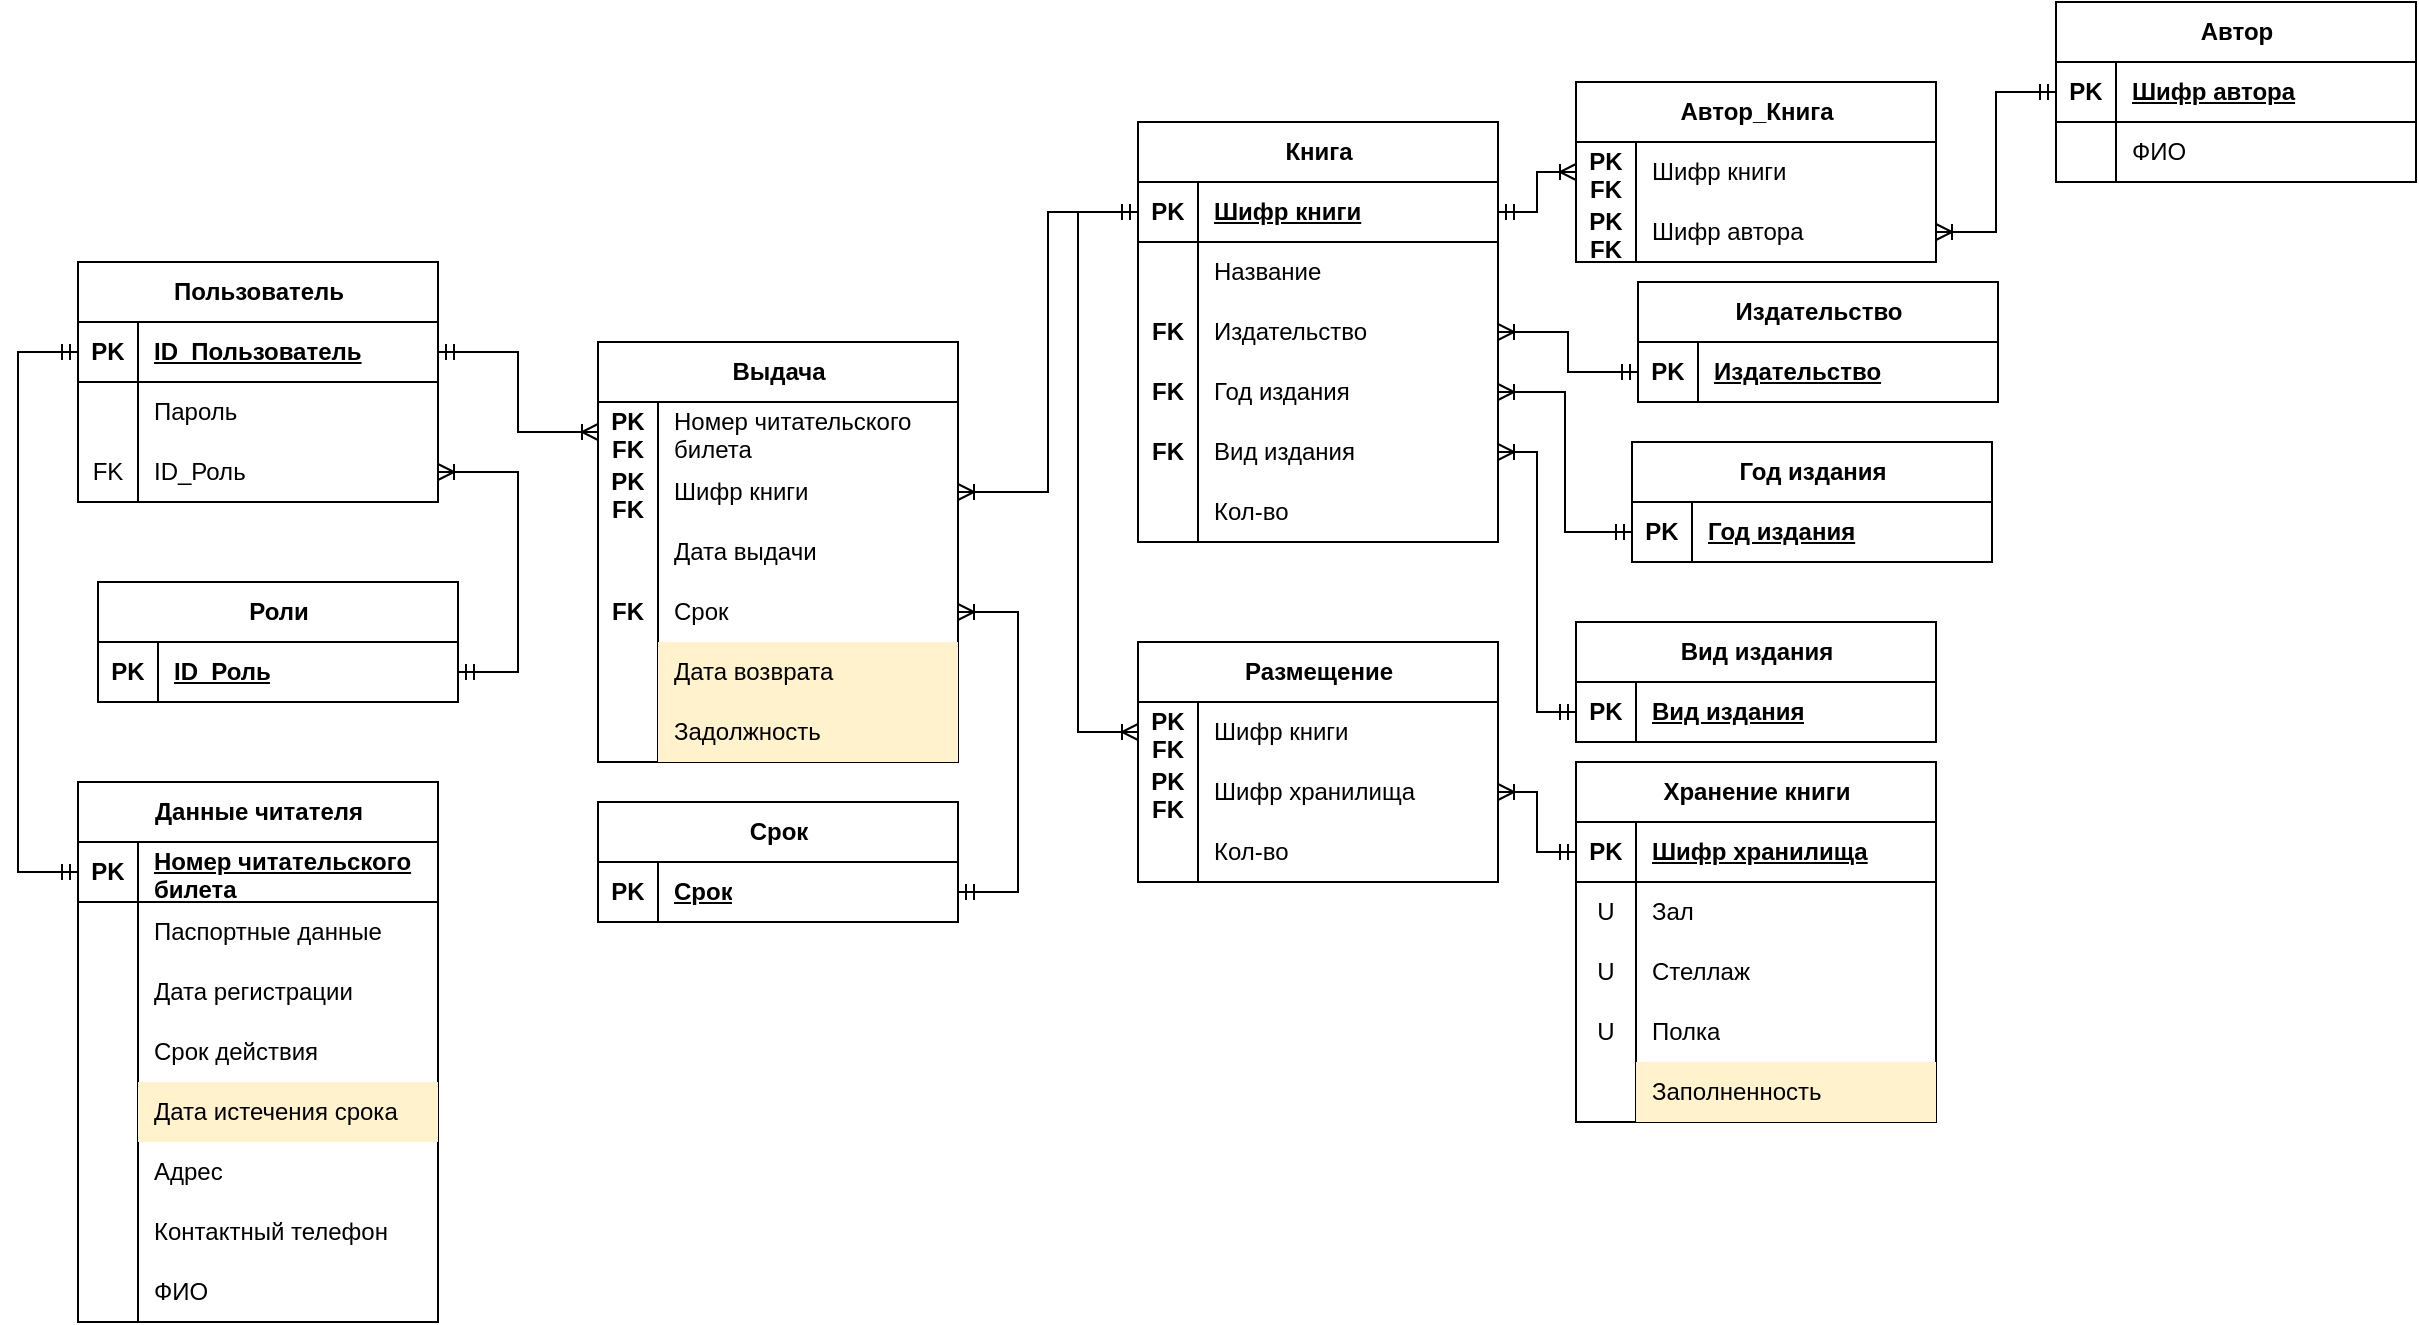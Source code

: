 <mxfile version="24.7.17">
  <diagram name="Страница — 1" id="LzeBoXB8WUXF_K56pBC5">
    <mxGraphModel dx="1292" dy="786" grid="1" gridSize="10" guides="1" tooltips="1" connect="1" arrows="1" fold="1" page="1" pageScale="1" pageWidth="827" pageHeight="1169" math="0" shadow="0">
      <root>
        <mxCell id="0" />
        <mxCell id="1" parent="0" />
        <mxCell id="ftoQZZpWw4mEpKQm2R86-1" value="Книга" style="shape=table;startSize=30;container=1;collapsible=1;childLayout=tableLayout;fixedRows=1;rowLines=0;fontStyle=1;align=center;resizeLast=1;html=1;" parent="1" vertex="1">
          <mxGeometry x="580" y="80" width="180" height="210" as="geometry" />
        </mxCell>
        <mxCell id="ftoQZZpWw4mEpKQm2R86-2" value="" style="shape=tableRow;horizontal=0;startSize=0;swimlaneHead=0;swimlaneBody=0;fillColor=none;collapsible=0;dropTarget=0;points=[[0,0.5],[1,0.5]];portConstraint=eastwest;top=0;left=0;right=0;bottom=1;" parent="ftoQZZpWw4mEpKQm2R86-1" vertex="1">
          <mxGeometry y="30" width="180" height="30" as="geometry" />
        </mxCell>
        <mxCell id="ftoQZZpWw4mEpKQm2R86-3" value="PK" style="shape=partialRectangle;connectable=0;fillColor=none;top=0;left=0;bottom=0;right=0;fontStyle=1;overflow=hidden;whiteSpace=wrap;html=1;" parent="ftoQZZpWw4mEpKQm2R86-2" vertex="1">
          <mxGeometry width="30" height="30" as="geometry">
            <mxRectangle width="30" height="30" as="alternateBounds" />
          </mxGeometry>
        </mxCell>
        <mxCell id="ftoQZZpWw4mEpKQm2R86-4" value="Шифр книги" style="shape=partialRectangle;connectable=0;fillColor=none;top=0;left=0;bottom=0;right=0;align=left;spacingLeft=6;fontStyle=5;overflow=hidden;whiteSpace=wrap;html=1;" parent="ftoQZZpWw4mEpKQm2R86-2" vertex="1">
          <mxGeometry x="30" width="150" height="30" as="geometry">
            <mxRectangle width="150" height="30" as="alternateBounds" />
          </mxGeometry>
        </mxCell>
        <mxCell id="ftoQZZpWw4mEpKQm2R86-5" value="" style="shape=tableRow;horizontal=0;startSize=0;swimlaneHead=0;swimlaneBody=0;fillColor=none;collapsible=0;dropTarget=0;points=[[0,0.5],[1,0.5]];portConstraint=eastwest;top=0;left=0;right=0;bottom=0;" parent="ftoQZZpWw4mEpKQm2R86-1" vertex="1">
          <mxGeometry y="60" width="180" height="30" as="geometry" />
        </mxCell>
        <mxCell id="ftoQZZpWw4mEpKQm2R86-6" value="" style="shape=partialRectangle;connectable=0;fillColor=none;top=0;left=0;bottom=0;right=0;editable=1;overflow=hidden;whiteSpace=wrap;html=1;" parent="ftoQZZpWw4mEpKQm2R86-5" vertex="1">
          <mxGeometry width="30" height="30" as="geometry">
            <mxRectangle width="30" height="30" as="alternateBounds" />
          </mxGeometry>
        </mxCell>
        <mxCell id="ftoQZZpWw4mEpKQm2R86-7" value="Название" style="shape=partialRectangle;connectable=0;fillColor=none;top=0;left=0;bottom=0;right=0;align=left;spacingLeft=6;overflow=hidden;whiteSpace=wrap;html=1;" parent="ftoQZZpWw4mEpKQm2R86-5" vertex="1">
          <mxGeometry x="30" width="150" height="30" as="geometry">
            <mxRectangle width="150" height="30" as="alternateBounds" />
          </mxGeometry>
        </mxCell>
        <mxCell id="ftoQZZpWw4mEpKQm2R86-11" value="" style="shape=tableRow;horizontal=0;startSize=0;swimlaneHead=0;swimlaneBody=0;fillColor=none;collapsible=0;dropTarget=0;points=[[0,0.5],[1,0.5]];portConstraint=eastwest;top=0;left=0;right=0;bottom=0;" parent="ftoQZZpWw4mEpKQm2R86-1" vertex="1">
          <mxGeometry y="90" width="180" height="30" as="geometry" />
        </mxCell>
        <mxCell id="ftoQZZpWw4mEpKQm2R86-12" value="&lt;b&gt;FK&lt;/b&gt;" style="shape=partialRectangle;connectable=0;fillColor=none;top=0;left=0;bottom=0;right=0;editable=1;overflow=hidden;whiteSpace=wrap;html=1;strokeWidth=1;perimeterSpacing=1;" parent="ftoQZZpWw4mEpKQm2R86-11" vertex="1">
          <mxGeometry width="30" height="30" as="geometry">
            <mxRectangle width="30" height="30" as="alternateBounds" />
          </mxGeometry>
        </mxCell>
        <mxCell id="ftoQZZpWw4mEpKQm2R86-13" value="Издательство" style="shape=partialRectangle;connectable=0;fillColor=none;top=0;left=0;bottom=0;right=0;align=left;spacingLeft=6;overflow=hidden;whiteSpace=wrap;html=1;" parent="ftoQZZpWw4mEpKQm2R86-11" vertex="1">
          <mxGeometry x="30" width="150" height="30" as="geometry">
            <mxRectangle width="150" height="30" as="alternateBounds" />
          </mxGeometry>
        </mxCell>
        <mxCell id="ftoQZZpWw4mEpKQm2R86-93" style="shape=tableRow;horizontal=0;startSize=0;swimlaneHead=0;swimlaneBody=0;fillColor=none;collapsible=0;dropTarget=0;points=[[0,0.5],[1,0.5]];portConstraint=eastwest;top=0;left=0;right=0;bottom=0;" parent="ftoQZZpWw4mEpKQm2R86-1" vertex="1">
          <mxGeometry y="120" width="180" height="30" as="geometry" />
        </mxCell>
        <mxCell id="ftoQZZpWw4mEpKQm2R86-94" value="&lt;b&gt;FK&lt;/b&gt;" style="shape=partialRectangle;connectable=0;fillColor=none;top=0;left=0;bottom=0;right=0;editable=1;overflow=hidden;whiteSpace=wrap;html=1;" parent="ftoQZZpWw4mEpKQm2R86-93" vertex="1">
          <mxGeometry width="30" height="30" as="geometry">
            <mxRectangle width="30" height="30" as="alternateBounds" />
          </mxGeometry>
        </mxCell>
        <mxCell id="ftoQZZpWw4mEpKQm2R86-95" value="Год издания" style="shape=partialRectangle;connectable=0;fillColor=none;top=0;left=0;bottom=0;right=0;align=left;spacingLeft=6;overflow=hidden;whiteSpace=wrap;html=1;" parent="ftoQZZpWw4mEpKQm2R86-93" vertex="1">
          <mxGeometry x="30" width="150" height="30" as="geometry">
            <mxRectangle width="150" height="30" as="alternateBounds" />
          </mxGeometry>
        </mxCell>
        <mxCell id="ftoQZZpWw4mEpKQm2R86-90" style="shape=tableRow;horizontal=0;startSize=0;swimlaneHead=0;swimlaneBody=0;fillColor=none;collapsible=0;dropTarget=0;points=[[0,0.5],[1,0.5]];portConstraint=eastwest;top=0;left=0;right=0;bottom=0;" parent="ftoQZZpWw4mEpKQm2R86-1" vertex="1">
          <mxGeometry y="150" width="180" height="30" as="geometry" />
        </mxCell>
        <mxCell id="ftoQZZpWw4mEpKQm2R86-91" value="FK" style="shape=partialRectangle;connectable=0;fillColor=none;top=0;left=0;bottom=0;right=0;editable=1;overflow=hidden;whiteSpace=wrap;html=1;fontStyle=1" parent="ftoQZZpWw4mEpKQm2R86-90" vertex="1">
          <mxGeometry width="30" height="30" as="geometry">
            <mxRectangle width="30" height="30" as="alternateBounds" />
          </mxGeometry>
        </mxCell>
        <mxCell id="ftoQZZpWw4mEpKQm2R86-92" value="Вид издания" style="shape=partialRectangle;connectable=0;fillColor=none;top=0;left=0;bottom=0;right=0;align=left;spacingLeft=6;overflow=hidden;whiteSpace=wrap;html=1;" parent="ftoQZZpWw4mEpKQm2R86-90" vertex="1">
          <mxGeometry x="30" width="150" height="30" as="geometry">
            <mxRectangle width="150" height="30" as="alternateBounds" />
          </mxGeometry>
        </mxCell>
        <mxCell id="ftoQZZpWw4mEpKQm2R86-156" style="shape=tableRow;horizontal=0;startSize=0;swimlaneHead=0;swimlaneBody=0;fillColor=none;collapsible=0;dropTarget=0;points=[[0,0.5],[1,0.5]];portConstraint=eastwest;top=0;left=0;right=0;bottom=0;" parent="ftoQZZpWw4mEpKQm2R86-1" vertex="1">
          <mxGeometry y="180" width="180" height="30" as="geometry" />
        </mxCell>
        <mxCell id="ftoQZZpWw4mEpKQm2R86-157" style="shape=partialRectangle;connectable=0;fillColor=none;top=0;left=0;bottom=0;right=0;editable=1;overflow=hidden;whiteSpace=wrap;html=1;" parent="ftoQZZpWw4mEpKQm2R86-156" vertex="1">
          <mxGeometry width="30" height="30" as="geometry">
            <mxRectangle width="30" height="30" as="alternateBounds" />
          </mxGeometry>
        </mxCell>
        <mxCell id="ftoQZZpWw4mEpKQm2R86-158" value="Кол-во" style="shape=partialRectangle;connectable=0;fillColor=none;top=0;left=0;bottom=0;right=0;align=left;spacingLeft=6;overflow=hidden;whiteSpace=wrap;html=1;" parent="ftoQZZpWw4mEpKQm2R86-156" vertex="1">
          <mxGeometry x="30" width="150" height="30" as="geometry">
            <mxRectangle width="150" height="30" as="alternateBounds" />
          </mxGeometry>
        </mxCell>
        <mxCell id="ftoQZZpWw4mEpKQm2R86-20" value="Автор" style="shape=table;startSize=30;container=1;collapsible=1;childLayout=tableLayout;fixedRows=1;rowLines=0;fontStyle=1;align=center;resizeLast=1;html=1;" parent="1" vertex="1">
          <mxGeometry x="1039" y="20" width="180" height="90" as="geometry" />
        </mxCell>
        <mxCell id="ftoQZZpWw4mEpKQm2R86-21" value="" style="shape=tableRow;horizontal=0;startSize=0;swimlaneHead=0;swimlaneBody=0;fillColor=none;collapsible=0;dropTarget=0;points=[[0,0.5],[1,0.5]];portConstraint=eastwest;top=0;left=0;right=0;bottom=1;" parent="ftoQZZpWw4mEpKQm2R86-20" vertex="1">
          <mxGeometry y="30" width="180" height="30" as="geometry" />
        </mxCell>
        <mxCell id="ftoQZZpWw4mEpKQm2R86-22" value="PK" style="shape=partialRectangle;connectable=0;fillColor=none;top=0;left=0;bottom=0;right=0;fontStyle=1;overflow=hidden;whiteSpace=wrap;html=1;" parent="ftoQZZpWw4mEpKQm2R86-21" vertex="1">
          <mxGeometry width="30" height="30" as="geometry">
            <mxRectangle width="30" height="30" as="alternateBounds" />
          </mxGeometry>
        </mxCell>
        <mxCell id="ftoQZZpWw4mEpKQm2R86-23" value="Шифр автора" style="shape=partialRectangle;connectable=0;fillColor=none;top=0;left=0;bottom=0;right=0;align=left;spacingLeft=6;fontStyle=5;overflow=hidden;whiteSpace=wrap;html=1;" parent="ftoQZZpWw4mEpKQm2R86-21" vertex="1">
          <mxGeometry x="30" width="150" height="30" as="geometry">
            <mxRectangle width="150" height="30" as="alternateBounds" />
          </mxGeometry>
        </mxCell>
        <mxCell id="ftoQZZpWw4mEpKQm2R86-24" value="" style="shape=tableRow;horizontal=0;startSize=0;swimlaneHead=0;swimlaneBody=0;fillColor=none;collapsible=0;dropTarget=0;points=[[0,0.5],[1,0.5]];portConstraint=eastwest;top=0;left=0;right=0;bottom=0;" parent="ftoQZZpWw4mEpKQm2R86-20" vertex="1">
          <mxGeometry y="60" width="180" height="30" as="geometry" />
        </mxCell>
        <mxCell id="ftoQZZpWw4mEpKQm2R86-25" value="" style="shape=partialRectangle;connectable=0;fillColor=none;top=0;left=0;bottom=0;right=0;editable=1;overflow=hidden;whiteSpace=wrap;html=1;" parent="ftoQZZpWw4mEpKQm2R86-24" vertex="1">
          <mxGeometry width="30" height="30" as="geometry">
            <mxRectangle width="30" height="30" as="alternateBounds" />
          </mxGeometry>
        </mxCell>
        <mxCell id="ftoQZZpWw4mEpKQm2R86-26" value="ФИО" style="shape=partialRectangle;connectable=0;fillColor=none;top=0;left=0;bottom=0;right=0;align=left;spacingLeft=6;overflow=hidden;whiteSpace=wrap;html=1;" parent="ftoQZZpWw4mEpKQm2R86-24" vertex="1">
          <mxGeometry x="30" width="150" height="30" as="geometry">
            <mxRectangle width="150" height="30" as="alternateBounds" />
          </mxGeometry>
        </mxCell>
        <mxCell id="ftoQZZpWw4mEpKQm2R86-34" value="Издательство" style="shape=table;startSize=30;container=1;collapsible=1;childLayout=tableLayout;fixedRows=1;rowLines=0;fontStyle=1;align=center;resizeLast=1;html=1;" parent="1" vertex="1">
          <mxGeometry x="830" y="160" width="180" height="60" as="geometry" />
        </mxCell>
        <mxCell id="ftoQZZpWw4mEpKQm2R86-35" value="" style="shape=tableRow;horizontal=0;startSize=0;swimlaneHead=0;swimlaneBody=0;fillColor=none;collapsible=0;dropTarget=0;points=[[0,0.5],[1,0.5]];portConstraint=eastwest;top=0;left=0;right=0;bottom=1;" parent="ftoQZZpWw4mEpKQm2R86-34" vertex="1">
          <mxGeometry y="30" width="180" height="30" as="geometry" />
        </mxCell>
        <mxCell id="ftoQZZpWw4mEpKQm2R86-36" value="PK" style="shape=partialRectangle;connectable=0;fillColor=none;top=0;left=0;bottom=0;right=0;fontStyle=1;overflow=hidden;whiteSpace=wrap;html=1;" parent="ftoQZZpWw4mEpKQm2R86-35" vertex="1">
          <mxGeometry width="30" height="30" as="geometry">
            <mxRectangle width="30" height="30" as="alternateBounds" />
          </mxGeometry>
        </mxCell>
        <mxCell id="ftoQZZpWw4mEpKQm2R86-37" value="Издательство" style="shape=partialRectangle;connectable=0;fillColor=none;top=0;left=0;bottom=0;right=0;align=left;spacingLeft=6;fontStyle=5;overflow=hidden;whiteSpace=wrap;html=1;" parent="ftoQZZpWw4mEpKQm2R86-35" vertex="1">
          <mxGeometry x="30" width="150" height="30" as="geometry">
            <mxRectangle width="150" height="30" as="alternateBounds" />
          </mxGeometry>
        </mxCell>
        <mxCell id="ftoQZZpWw4mEpKQm2R86-47" value="" style="edgeStyle=orthogonalEdgeStyle;fontSize=12;html=1;endArrow=ERoneToMany;startArrow=ERmandOne;rounded=0;entryX=1;entryY=0.5;entryDx=0;entryDy=0;" parent="1" source="ftoQZZpWw4mEpKQm2R86-35" target="ftoQZZpWw4mEpKQm2R86-11" edge="1">
          <mxGeometry width="100" height="100" relative="1" as="geometry">
            <mxPoint x="649" y="440" as="sourcePoint" />
            <mxPoint x="749" y="340" as="targetPoint" />
          </mxGeometry>
        </mxCell>
        <mxCell id="ftoQZZpWw4mEpKQm2R86-48" value="Автор_Книга" style="shape=table;startSize=30;container=1;collapsible=1;childLayout=tableLayout;fixedRows=1;rowLines=0;fontStyle=1;align=center;resizeLast=1;html=1;" parent="1" vertex="1">
          <mxGeometry x="799" y="60" width="180" height="90" as="geometry" />
        </mxCell>
        <mxCell id="ftoQZZpWw4mEpKQm2R86-52" value="" style="shape=tableRow;horizontal=0;startSize=0;swimlaneHead=0;swimlaneBody=0;fillColor=none;collapsible=0;dropTarget=0;points=[[0,0.5],[1,0.5]];portConstraint=eastwest;top=0;left=0;right=0;bottom=0;" parent="ftoQZZpWw4mEpKQm2R86-48" vertex="1">
          <mxGeometry y="30" width="180" height="30" as="geometry" />
        </mxCell>
        <mxCell id="ftoQZZpWw4mEpKQm2R86-53" value="PK FK" style="shape=partialRectangle;connectable=0;fillColor=none;top=0;left=0;bottom=0;right=0;editable=1;overflow=hidden;whiteSpace=wrap;html=1;fontStyle=1" parent="ftoQZZpWw4mEpKQm2R86-52" vertex="1">
          <mxGeometry width="30" height="30" as="geometry">
            <mxRectangle width="30" height="30" as="alternateBounds" />
          </mxGeometry>
        </mxCell>
        <mxCell id="ftoQZZpWw4mEpKQm2R86-54" value="Шифр книги" style="shape=partialRectangle;connectable=0;fillColor=none;top=0;left=0;bottom=0;right=0;align=left;spacingLeft=6;overflow=hidden;whiteSpace=wrap;html=1;" parent="ftoQZZpWw4mEpKQm2R86-52" vertex="1">
          <mxGeometry x="30" width="150" height="30" as="geometry">
            <mxRectangle width="150" height="30" as="alternateBounds" />
          </mxGeometry>
        </mxCell>
        <mxCell id="ftoQZZpWw4mEpKQm2R86-55" value="" style="shape=tableRow;horizontal=0;startSize=0;swimlaneHead=0;swimlaneBody=0;fillColor=none;collapsible=0;dropTarget=0;points=[[0,0.5],[1,0.5]];portConstraint=eastwest;top=0;left=0;right=0;bottom=0;" parent="ftoQZZpWw4mEpKQm2R86-48" vertex="1">
          <mxGeometry y="60" width="180" height="30" as="geometry" />
        </mxCell>
        <mxCell id="ftoQZZpWw4mEpKQm2R86-56" value="PK FK" style="shape=partialRectangle;connectable=0;fillColor=none;top=0;left=0;bottom=0;right=0;editable=1;overflow=hidden;whiteSpace=wrap;html=1;fontStyle=1" parent="ftoQZZpWw4mEpKQm2R86-55" vertex="1">
          <mxGeometry width="30" height="30" as="geometry">
            <mxRectangle width="30" height="30" as="alternateBounds" />
          </mxGeometry>
        </mxCell>
        <mxCell id="ftoQZZpWw4mEpKQm2R86-57" value="Шифр автора" style="shape=partialRectangle;connectable=0;fillColor=none;top=0;left=0;bottom=0;right=0;align=left;spacingLeft=6;overflow=hidden;whiteSpace=wrap;html=1;" parent="ftoQZZpWw4mEpKQm2R86-55" vertex="1">
          <mxGeometry x="30" width="150" height="30" as="geometry">
            <mxRectangle width="150" height="30" as="alternateBounds" />
          </mxGeometry>
        </mxCell>
        <mxCell id="ftoQZZpWw4mEpKQm2R86-61" value="" style="edgeStyle=orthogonalEdgeStyle;fontSize=12;html=1;endArrow=ERoneToMany;startArrow=ERmandOne;rounded=0;entryX=0;entryY=0.5;entryDx=0;entryDy=0;exitX=1;exitY=0.5;exitDx=0;exitDy=0;" parent="1" source="ftoQZZpWw4mEpKQm2R86-2" target="ftoQZZpWw4mEpKQm2R86-52" edge="1">
          <mxGeometry width="100" height="100" relative="1" as="geometry">
            <mxPoint x="944" y="430" as="sourcePoint" />
            <mxPoint x="834" y="220" as="targetPoint" />
          </mxGeometry>
        </mxCell>
        <mxCell id="ftoQZZpWw4mEpKQm2R86-62" value="" style="edgeStyle=orthogonalEdgeStyle;fontSize=12;html=1;endArrow=ERoneToMany;startArrow=ERmandOne;rounded=0;entryX=1;entryY=0.5;entryDx=0;entryDy=0;exitX=0;exitY=0.5;exitDx=0;exitDy=0;" parent="1" source="ftoQZZpWw4mEpKQm2R86-21" target="ftoQZZpWw4mEpKQm2R86-55" edge="1">
          <mxGeometry width="100" height="100" relative="1" as="geometry">
            <mxPoint x="889" y="290" as="sourcePoint" />
            <mxPoint x="999" y="210" as="targetPoint" />
          </mxGeometry>
        </mxCell>
        <mxCell id="ftoQZZpWw4mEpKQm2R86-76" value="Данные читателя" style="shape=table;startSize=30;container=1;collapsible=1;childLayout=tableLayout;fixedRows=1;rowLines=0;fontStyle=1;align=center;resizeLast=1;html=1;" parent="1" vertex="1">
          <mxGeometry x="50" y="410" width="180" height="270" as="geometry" />
        </mxCell>
        <mxCell id="ftoQZZpWw4mEpKQm2R86-77" value="" style="shape=tableRow;horizontal=0;startSize=0;swimlaneHead=0;swimlaneBody=0;fillColor=none;collapsible=0;dropTarget=0;points=[[0,0.5],[1,0.5]];portConstraint=eastwest;top=0;left=0;right=0;bottom=1;" parent="ftoQZZpWw4mEpKQm2R86-76" vertex="1">
          <mxGeometry y="30" width="180" height="30" as="geometry" />
        </mxCell>
        <mxCell id="ftoQZZpWw4mEpKQm2R86-78" value="PK" style="shape=partialRectangle;connectable=0;fillColor=none;top=0;left=0;bottom=0;right=0;fontStyle=1;overflow=hidden;whiteSpace=wrap;html=1;" parent="ftoQZZpWw4mEpKQm2R86-77" vertex="1">
          <mxGeometry width="30" height="30" as="geometry">
            <mxRectangle width="30" height="30" as="alternateBounds" />
          </mxGeometry>
        </mxCell>
        <mxCell id="ftoQZZpWw4mEpKQm2R86-79" value="Номер читательского билета" style="shape=partialRectangle;connectable=0;fillColor=none;top=0;left=0;bottom=0;right=0;align=left;spacingLeft=6;fontStyle=5;overflow=hidden;whiteSpace=wrap;html=1;" parent="ftoQZZpWw4mEpKQm2R86-77" vertex="1">
          <mxGeometry x="30" width="150" height="30" as="geometry">
            <mxRectangle width="150" height="30" as="alternateBounds" />
          </mxGeometry>
        </mxCell>
        <mxCell id="ftoQZZpWw4mEpKQm2R86-80" value="" style="shape=tableRow;horizontal=0;startSize=0;swimlaneHead=0;swimlaneBody=0;fillColor=none;collapsible=0;dropTarget=0;points=[[0,0.5],[1,0.5]];portConstraint=eastwest;top=0;left=0;right=0;bottom=0;" parent="ftoQZZpWw4mEpKQm2R86-76" vertex="1">
          <mxGeometry y="60" width="180" height="30" as="geometry" />
        </mxCell>
        <mxCell id="ftoQZZpWw4mEpKQm2R86-81" value="" style="shape=partialRectangle;connectable=0;fillColor=none;top=0;left=0;bottom=0;right=0;editable=1;overflow=hidden;whiteSpace=wrap;html=1;" parent="ftoQZZpWw4mEpKQm2R86-80" vertex="1">
          <mxGeometry width="30" height="30" as="geometry">
            <mxRectangle width="30" height="30" as="alternateBounds" />
          </mxGeometry>
        </mxCell>
        <mxCell id="ftoQZZpWw4mEpKQm2R86-82" value="Паспортные данные" style="shape=partialRectangle;connectable=0;fillColor=none;top=0;left=0;bottom=0;right=0;align=left;spacingLeft=6;overflow=hidden;whiteSpace=wrap;html=1;" parent="ftoQZZpWw4mEpKQm2R86-80" vertex="1">
          <mxGeometry x="30" width="150" height="30" as="geometry">
            <mxRectangle width="150" height="30" as="alternateBounds" />
          </mxGeometry>
        </mxCell>
        <mxCell id="pmU1ttOeLGi9P7j0aTo6-81" style="shape=tableRow;horizontal=0;startSize=0;swimlaneHead=0;swimlaneBody=0;fillColor=none;collapsible=0;dropTarget=0;points=[[0,0.5],[1,0.5]];portConstraint=eastwest;top=0;left=0;right=0;bottom=0;" vertex="1" parent="ftoQZZpWw4mEpKQm2R86-76">
          <mxGeometry y="90" width="180" height="30" as="geometry" />
        </mxCell>
        <mxCell id="pmU1ttOeLGi9P7j0aTo6-82" style="shape=partialRectangle;connectable=0;fillColor=none;top=0;left=0;bottom=0;right=0;editable=1;overflow=hidden;whiteSpace=wrap;html=1;" vertex="1" parent="pmU1ttOeLGi9P7j0aTo6-81">
          <mxGeometry width="30" height="30" as="geometry">
            <mxRectangle width="30" height="30" as="alternateBounds" />
          </mxGeometry>
        </mxCell>
        <mxCell id="pmU1ttOeLGi9P7j0aTo6-83" value="Дата регистрации" style="shape=partialRectangle;connectable=0;fillColor=none;top=0;left=0;bottom=0;right=0;align=left;spacingLeft=6;overflow=hidden;whiteSpace=wrap;html=1;" vertex="1" parent="pmU1ttOeLGi9P7j0aTo6-81">
          <mxGeometry x="30" width="150" height="30" as="geometry">
            <mxRectangle width="150" height="30" as="alternateBounds" />
          </mxGeometry>
        </mxCell>
        <mxCell id="pmU1ttOeLGi9P7j0aTo6-78" style="shape=tableRow;horizontal=0;startSize=0;swimlaneHead=0;swimlaneBody=0;fillColor=none;collapsible=0;dropTarget=0;points=[[0,0.5],[1,0.5]];portConstraint=eastwest;top=0;left=0;right=0;bottom=0;" vertex="1" parent="ftoQZZpWw4mEpKQm2R86-76">
          <mxGeometry y="120" width="180" height="30" as="geometry" />
        </mxCell>
        <mxCell id="pmU1ttOeLGi9P7j0aTo6-79" style="shape=partialRectangle;connectable=0;fillColor=none;top=0;left=0;bottom=0;right=0;editable=1;overflow=hidden;whiteSpace=wrap;html=1;" vertex="1" parent="pmU1ttOeLGi9P7j0aTo6-78">
          <mxGeometry width="30" height="30" as="geometry">
            <mxRectangle width="30" height="30" as="alternateBounds" />
          </mxGeometry>
        </mxCell>
        <mxCell id="pmU1ttOeLGi9P7j0aTo6-80" value="Срок действия" style="shape=partialRectangle;connectable=0;fillColor=none;top=0;left=0;bottom=0;right=0;align=left;spacingLeft=6;overflow=hidden;whiteSpace=wrap;html=1;" vertex="1" parent="pmU1ttOeLGi9P7j0aTo6-78">
          <mxGeometry x="30" width="150" height="30" as="geometry">
            <mxRectangle width="150" height="30" as="alternateBounds" />
          </mxGeometry>
        </mxCell>
        <mxCell id="pmU1ttOeLGi9P7j0aTo6-60" style="shape=tableRow;horizontal=0;startSize=0;swimlaneHead=0;swimlaneBody=0;fillColor=none;collapsible=0;dropTarget=0;points=[[0,0.5],[1,0.5]];portConstraint=eastwest;top=0;left=0;right=0;bottom=0;" vertex="1" parent="ftoQZZpWw4mEpKQm2R86-76">
          <mxGeometry y="150" width="180" height="30" as="geometry" />
        </mxCell>
        <mxCell id="pmU1ttOeLGi9P7j0aTo6-61" style="shape=partialRectangle;connectable=0;fillColor=none;top=0;left=0;bottom=0;right=0;editable=1;overflow=hidden;whiteSpace=wrap;html=1;" vertex="1" parent="pmU1ttOeLGi9P7j0aTo6-60">
          <mxGeometry width="30" height="30" as="geometry">
            <mxRectangle width="30" height="30" as="alternateBounds" />
          </mxGeometry>
        </mxCell>
        <mxCell id="pmU1ttOeLGi9P7j0aTo6-62" value="Дата истечения срока" style="shape=partialRectangle;connectable=0;fillColor=#fff2cc;top=0;left=0;bottom=0;right=0;align=left;spacingLeft=6;overflow=hidden;whiteSpace=wrap;html=1;strokeColor=#d6b656;" vertex="1" parent="pmU1ttOeLGi9P7j0aTo6-60">
          <mxGeometry x="30" width="150" height="30" as="geometry">
            <mxRectangle width="150" height="30" as="alternateBounds" />
          </mxGeometry>
        </mxCell>
        <mxCell id="ftoQZZpWw4mEpKQm2R86-83" value="" style="shape=tableRow;horizontal=0;startSize=0;swimlaneHead=0;swimlaneBody=0;fillColor=none;collapsible=0;dropTarget=0;points=[[0,0.5],[1,0.5]];portConstraint=eastwest;top=0;left=0;right=0;bottom=0;" parent="ftoQZZpWw4mEpKQm2R86-76" vertex="1">
          <mxGeometry y="180" width="180" height="30" as="geometry" />
        </mxCell>
        <mxCell id="ftoQZZpWw4mEpKQm2R86-84" value="" style="shape=partialRectangle;connectable=0;fillColor=none;top=0;left=0;bottom=0;right=0;editable=1;overflow=hidden;whiteSpace=wrap;html=1;" parent="ftoQZZpWw4mEpKQm2R86-83" vertex="1">
          <mxGeometry width="30" height="30" as="geometry">
            <mxRectangle width="30" height="30" as="alternateBounds" />
          </mxGeometry>
        </mxCell>
        <mxCell id="ftoQZZpWw4mEpKQm2R86-85" value="Адрес" style="shape=partialRectangle;connectable=0;fillColor=none;top=0;left=0;bottom=0;right=0;align=left;spacingLeft=6;overflow=hidden;whiteSpace=wrap;html=1;" parent="ftoQZZpWw4mEpKQm2R86-83" vertex="1">
          <mxGeometry x="30" width="150" height="30" as="geometry">
            <mxRectangle width="150" height="30" as="alternateBounds" />
          </mxGeometry>
        </mxCell>
        <mxCell id="ftoQZZpWw4mEpKQm2R86-86" value="" style="shape=tableRow;horizontal=0;startSize=0;swimlaneHead=0;swimlaneBody=0;fillColor=none;collapsible=0;dropTarget=0;points=[[0,0.5],[1,0.5]];portConstraint=eastwest;top=0;left=0;right=0;bottom=0;" parent="ftoQZZpWw4mEpKQm2R86-76" vertex="1">
          <mxGeometry y="210" width="180" height="30" as="geometry" />
        </mxCell>
        <mxCell id="ftoQZZpWw4mEpKQm2R86-87" value="" style="shape=partialRectangle;connectable=0;fillColor=none;top=0;left=0;bottom=0;right=0;editable=1;overflow=hidden;whiteSpace=wrap;html=1;" parent="ftoQZZpWw4mEpKQm2R86-86" vertex="1">
          <mxGeometry width="30" height="30" as="geometry">
            <mxRectangle width="30" height="30" as="alternateBounds" />
          </mxGeometry>
        </mxCell>
        <mxCell id="ftoQZZpWw4mEpKQm2R86-88" value="Контактный телефон" style="shape=partialRectangle;connectable=0;fillColor=none;top=0;left=0;bottom=0;right=0;align=left;spacingLeft=6;overflow=hidden;whiteSpace=wrap;html=1;" parent="ftoQZZpWw4mEpKQm2R86-86" vertex="1">
          <mxGeometry x="30" width="150" height="30" as="geometry">
            <mxRectangle width="150" height="30" as="alternateBounds" />
          </mxGeometry>
        </mxCell>
        <mxCell id="ftoQZZpWw4mEpKQm2R86-170" style="shape=tableRow;horizontal=0;startSize=0;swimlaneHead=0;swimlaneBody=0;fillColor=none;collapsible=0;dropTarget=0;points=[[0,0.5],[1,0.5]];portConstraint=eastwest;top=0;left=0;right=0;bottom=0;" parent="ftoQZZpWw4mEpKQm2R86-76" vertex="1">
          <mxGeometry y="240" width="180" height="30" as="geometry" />
        </mxCell>
        <mxCell id="ftoQZZpWw4mEpKQm2R86-171" style="shape=partialRectangle;connectable=0;fillColor=none;top=0;left=0;bottom=0;right=0;editable=1;overflow=hidden;whiteSpace=wrap;html=1;" parent="ftoQZZpWw4mEpKQm2R86-170" vertex="1">
          <mxGeometry width="30" height="30" as="geometry">
            <mxRectangle width="30" height="30" as="alternateBounds" />
          </mxGeometry>
        </mxCell>
        <mxCell id="ftoQZZpWw4mEpKQm2R86-172" value="ФИО" style="shape=partialRectangle;connectable=0;fillColor=none;top=0;left=0;bottom=0;right=0;align=left;spacingLeft=6;overflow=hidden;whiteSpace=wrap;html=1;" parent="ftoQZZpWw4mEpKQm2R86-170" vertex="1">
          <mxGeometry x="30" width="150" height="30" as="geometry">
            <mxRectangle width="150" height="30" as="alternateBounds" />
          </mxGeometry>
        </mxCell>
        <mxCell id="ftoQZZpWw4mEpKQm2R86-89" value="" style="edgeStyle=elbowEdgeStyle;fontSize=12;html=1;endArrow=ERmandOne;startArrow=ERmandOne;rounded=0;entryX=0;entryY=0.5;entryDx=0;entryDy=0;exitX=0;exitY=0.5;exitDx=0;exitDy=0;" parent="1" source="ftoQZZpWw4mEpKQm2R86-77" target="pmU1ttOeLGi9P7j0aTo6-18" edge="1">
          <mxGeometry width="100" height="100" relative="1" as="geometry">
            <mxPoint x="70" y="565" as="sourcePoint" />
            <mxPoint x="20" y="345" as="targetPoint" />
            <Array as="points">
              <mxPoint x="20" y="320" />
            </Array>
          </mxGeometry>
        </mxCell>
        <mxCell id="ftoQZZpWw4mEpKQm2R86-96" value="Выдача" style="shape=table;startSize=30;container=1;collapsible=1;childLayout=tableLayout;fixedRows=1;rowLines=0;fontStyle=1;align=center;resizeLast=1;html=1;" parent="1" vertex="1">
          <mxGeometry x="310" y="190" width="180" height="210" as="geometry" />
        </mxCell>
        <mxCell id="ftoQZZpWw4mEpKQm2R86-100" value="" style="shape=tableRow;horizontal=0;startSize=0;swimlaneHead=0;swimlaneBody=0;fillColor=none;collapsible=0;dropTarget=0;points=[[0,0.5],[1,0.5]];portConstraint=eastwest;top=0;left=0;right=0;bottom=0;" parent="ftoQZZpWw4mEpKQm2R86-96" vertex="1">
          <mxGeometry y="30" width="180" height="30" as="geometry" />
        </mxCell>
        <mxCell id="ftoQZZpWw4mEpKQm2R86-101" value="PK FK" style="shape=partialRectangle;connectable=0;fillColor=none;top=0;left=0;bottom=0;right=0;editable=1;overflow=hidden;whiteSpace=wrap;html=1;fontStyle=1" parent="ftoQZZpWw4mEpKQm2R86-100" vertex="1">
          <mxGeometry width="30" height="30" as="geometry">
            <mxRectangle width="30" height="30" as="alternateBounds" />
          </mxGeometry>
        </mxCell>
        <mxCell id="ftoQZZpWw4mEpKQm2R86-102" value="&lt;span style=&quot;&quot;&gt;Номер читательского билета&lt;/span&gt;" style="shape=partialRectangle;connectable=0;fillColor=none;top=0;left=0;bottom=0;right=0;align=left;spacingLeft=6;overflow=hidden;whiteSpace=wrap;html=1;verticalAlign=middle;fontStyle=0" parent="ftoQZZpWw4mEpKQm2R86-100" vertex="1">
          <mxGeometry x="30" width="150" height="30" as="geometry">
            <mxRectangle width="150" height="30" as="alternateBounds" />
          </mxGeometry>
        </mxCell>
        <mxCell id="ftoQZZpWw4mEpKQm2R86-103" value="" style="shape=tableRow;horizontal=0;startSize=0;swimlaneHead=0;swimlaneBody=0;fillColor=none;collapsible=0;dropTarget=0;points=[[0,0.5],[1,0.5]];portConstraint=eastwest;top=0;left=0;right=0;bottom=0;" parent="ftoQZZpWw4mEpKQm2R86-96" vertex="1">
          <mxGeometry y="60" width="180" height="30" as="geometry" />
        </mxCell>
        <mxCell id="ftoQZZpWw4mEpKQm2R86-104" value="PK FK" style="shape=partialRectangle;connectable=0;fillColor=none;top=0;left=0;bottom=0;right=0;editable=1;overflow=hidden;whiteSpace=wrap;html=1;fontStyle=1" parent="ftoQZZpWw4mEpKQm2R86-103" vertex="1">
          <mxGeometry width="30" height="30" as="geometry">
            <mxRectangle width="30" height="30" as="alternateBounds" />
          </mxGeometry>
        </mxCell>
        <mxCell id="ftoQZZpWw4mEpKQm2R86-105" value="Шифр книги" style="shape=partialRectangle;connectable=0;fillColor=none;top=0;left=0;bottom=0;right=0;align=left;spacingLeft=6;overflow=hidden;whiteSpace=wrap;html=1;" parent="ftoQZZpWw4mEpKQm2R86-103" vertex="1">
          <mxGeometry x="30" width="150" height="30" as="geometry">
            <mxRectangle width="150" height="30" as="alternateBounds" />
          </mxGeometry>
        </mxCell>
        <mxCell id="ftoQZZpWw4mEpKQm2R86-106" value="" style="shape=tableRow;horizontal=0;startSize=0;swimlaneHead=0;swimlaneBody=0;fillColor=none;collapsible=0;dropTarget=0;points=[[0,0.5],[1,0.5]];portConstraint=eastwest;top=0;left=0;right=0;bottom=0;" parent="ftoQZZpWw4mEpKQm2R86-96" vertex="1">
          <mxGeometry y="90" width="180" height="30" as="geometry" />
        </mxCell>
        <mxCell id="ftoQZZpWw4mEpKQm2R86-107" value="" style="shape=partialRectangle;connectable=0;fillColor=none;top=0;left=0;bottom=0;right=0;editable=1;overflow=hidden;whiteSpace=wrap;html=1;" parent="ftoQZZpWw4mEpKQm2R86-106" vertex="1">
          <mxGeometry width="30" height="30" as="geometry">
            <mxRectangle width="30" height="30" as="alternateBounds" />
          </mxGeometry>
        </mxCell>
        <mxCell id="ftoQZZpWw4mEpKQm2R86-108" value="Дата выдачи" style="shape=partialRectangle;connectable=0;fillColor=none;top=0;left=0;bottom=0;right=0;align=left;spacingLeft=6;overflow=hidden;whiteSpace=wrap;html=1;" parent="ftoQZZpWw4mEpKQm2R86-106" vertex="1">
          <mxGeometry x="30" width="150" height="30" as="geometry">
            <mxRectangle width="150" height="30" as="alternateBounds" />
          </mxGeometry>
        </mxCell>
        <mxCell id="ftoQZZpWw4mEpKQm2R86-109" style="shape=tableRow;horizontal=0;startSize=0;swimlaneHead=0;swimlaneBody=0;fillColor=none;collapsible=0;dropTarget=0;points=[[0,0.5],[1,0.5]];portConstraint=eastwest;top=0;left=0;right=0;bottom=0;" parent="ftoQZZpWw4mEpKQm2R86-96" vertex="1">
          <mxGeometry y="120" width="180" height="30" as="geometry" />
        </mxCell>
        <mxCell id="ftoQZZpWw4mEpKQm2R86-110" value="FK" style="shape=partialRectangle;connectable=0;fillColor=none;top=0;left=0;bottom=0;right=0;editable=1;overflow=hidden;whiteSpace=wrap;html=1;fontStyle=1" parent="ftoQZZpWw4mEpKQm2R86-109" vertex="1">
          <mxGeometry width="30" height="30" as="geometry">
            <mxRectangle width="30" height="30" as="alternateBounds" />
          </mxGeometry>
        </mxCell>
        <mxCell id="ftoQZZpWw4mEpKQm2R86-111" value="Срок&amp;nbsp;" style="shape=partialRectangle;connectable=0;fillColor=none;top=0;left=0;bottom=0;right=0;align=left;spacingLeft=6;overflow=hidden;whiteSpace=wrap;html=1;" parent="ftoQZZpWw4mEpKQm2R86-109" vertex="1">
          <mxGeometry x="30" width="150" height="30" as="geometry">
            <mxRectangle width="150" height="30" as="alternateBounds" />
          </mxGeometry>
        </mxCell>
        <mxCell id="ftoQZZpWw4mEpKQm2R86-112" style="shape=tableRow;horizontal=0;startSize=0;swimlaneHead=0;swimlaneBody=0;fillColor=none;collapsible=0;dropTarget=0;points=[[0,0.5],[1,0.5]];portConstraint=eastwest;top=0;left=0;right=0;bottom=0;" parent="ftoQZZpWw4mEpKQm2R86-96" vertex="1">
          <mxGeometry y="150" width="180" height="30" as="geometry" />
        </mxCell>
        <mxCell id="ftoQZZpWw4mEpKQm2R86-113" style="shape=partialRectangle;connectable=0;fillColor=none;top=0;left=0;bottom=0;right=0;editable=1;overflow=hidden;whiteSpace=wrap;html=1;" parent="ftoQZZpWw4mEpKQm2R86-112" vertex="1">
          <mxGeometry width="30" height="30" as="geometry">
            <mxRectangle width="30" height="30" as="alternateBounds" />
          </mxGeometry>
        </mxCell>
        <mxCell id="ftoQZZpWw4mEpKQm2R86-114" value="Дата возврата" style="shape=partialRectangle;connectable=0;fillColor=#fff2cc;top=0;left=0;bottom=0;right=0;align=left;spacingLeft=6;overflow=hidden;whiteSpace=wrap;html=1;strokeColor=#d6b656;" parent="ftoQZZpWw4mEpKQm2R86-112" vertex="1">
          <mxGeometry x="30" width="150" height="30" as="geometry">
            <mxRectangle width="150" height="30" as="alternateBounds" />
          </mxGeometry>
        </mxCell>
        <mxCell id="0FlwinYb9HXGN0D9Mnb1-15" style="shape=tableRow;horizontal=0;startSize=0;swimlaneHead=0;swimlaneBody=0;fillColor=none;collapsible=0;dropTarget=0;points=[[0,0.5],[1,0.5]];portConstraint=eastwest;top=0;left=0;right=0;bottom=0;" parent="ftoQZZpWw4mEpKQm2R86-96" vertex="1">
          <mxGeometry y="180" width="180" height="30" as="geometry" />
        </mxCell>
        <mxCell id="0FlwinYb9HXGN0D9Mnb1-16" style="shape=partialRectangle;connectable=0;fillColor=none;top=0;left=0;bottom=0;right=0;editable=1;overflow=hidden;whiteSpace=wrap;html=1;" parent="0FlwinYb9HXGN0D9Mnb1-15" vertex="1">
          <mxGeometry width="30" height="30" as="geometry">
            <mxRectangle width="30" height="30" as="alternateBounds" />
          </mxGeometry>
        </mxCell>
        <mxCell id="0FlwinYb9HXGN0D9Mnb1-17" value="Задолжность" style="shape=partialRectangle;connectable=0;fillColor=#fff2cc;top=0;left=0;bottom=0;right=0;align=left;spacingLeft=6;overflow=hidden;whiteSpace=wrap;html=1;strokeColor=#d6b656;" parent="0FlwinYb9HXGN0D9Mnb1-15" vertex="1">
          <mxGeometry x="30" width="150" height="30" as="geometry">
            <mxRectangle width="150" height="30" as="alternateBounds" />
          </mxGeometry>
        </mxCell>
        <mxCell id="ftoQZZpWw4mEpKQm2R86-115" value="" style="edgeStyle=orthogonalEdgeStyle;fontSize=12;html=1;endArrow=ERoneToMany;startArrow=ERmandOne;rounded=0;entryX=0;entryY=0.5;entryDx=0;entryDy=0;exitX=1;exitY=0.5;exitDx=0;exitDy=0;" parent="1" source="pmU1ttOeLGi9P7j0aTo6-18" target="ftoQZZpWw4mEpKQm2R86-100" edge="1">
          <mxGeometry width="100" height="100" relative="1" as="geometry">
            <mxPoint x="240" y="324.75" as="sourcePoint" />
            <mxPoint x="270" y="254.75" as="targetPoint" />
          </mxGeometry>
        </mxCell>
        <mxCell id="ftoQZZpWw4mEpKQm2R86-116" value="" style="edgeStyle=orthogonalEdgeStyle;fontSize=12;html=1;endArrow=ERoneToMany;startArrow=ERmandOne;rounded=0;entryX=1;entryY=0.5;entryDx=0;entryDy=0;" parent="1" source="ftoQZZpWw4mEpKQm2R86-2" target="ftoQZZpWw4mEpKQm2R86-103" edge="1">
          <mxGeometry width="100" height="100" relative="1" as="geometry">
            <mxPoint x="273" y="225" as="sourcePoint" />
            <mxPoint x="340" y="270" as="targetPoint" />
          </mxGeometry>
        </mxCell>
        <mxCell id="ftoQZZpWw4mEpKQm2R86-130" value="Хранение книги" style="shape=table;startSize=30;container=1;collapsible=1;childLayout=tableLayout;fixedRows=1;rowLines=0;fontStyle=1;align=center;resizeLast=1;html=1;" parent="1" vertex="1">
          <mxGeometry x="799" y="400" width="180" height="180" as="geometry" />
        </mxCell>
        <mxCell id="ftoQZZpWw4mEpKQm2R86-131" value="" style="shape=tableRow;horizontal=0;startSize=0;swimlaneHead=0;swimlaneBody=0;fillColor=none;collapsible=0;dropTarget=0;points=[[0,0.5],[1,0.5]];portConstraint=eastwest;top=0;left=0;right=0;bottom=1;" parent="ftoQZZpWw4mEpKQm2R86-130" vertex="1">
          <mxGeometry y="30" width="180" height="30" as="geometry" />
        </mxCell>
        <mxCell id="ftoQZZpWw4mEpKQm2R86-132" value="PK" style="shape=partialRectangle;connectable=0;fillColor=none;top=0;left=0;bottom=0;right=0;fontStyle=1;overflow=hidden;whiteSpace=wrap;html=1;" parent="ftoQZZpWw4mEpKQm2R86-131" vertex="1">
          <mxGeometry width="30" height="30" as="geometry">
            <mxRectangle width="30" height="30" as="alternateBounds" />
          </mxGeometry>
        </mxCell>
        <mxCell id="ftoQZZpWw4mEpKQm2R86-133" value="Шифр хранилища" style="shape=partialRectangle;connectable=0;fillColor=none;top=0;left=0;bottom=0;right=0;align=left;spacingLeft=6;fontStyle=5;overflow=hidden;whiteSpace=wrap;html=1;" parent="ftoQZZpWw4mEpKQm2R86-131" vertex="1">
          <mxGeometry x="30" width="150" height="30" as="geometry">
            <mxRectangle width="150" height="30" as="alternateBounds" />
          </mxGeometry>
        </mxCell>
        <mxCell id="ftoQZZpWw4mEpKQm2R86-134" value="" style="shape=tableRow;horizontal=0;startSize=0;swimlaneHead=0;swimlaneBody=0;fillColor=none;collapsible=0;dropTarget=0;points=[[0,0.5],[1,0.5]];portConstraint=eastwest;top=0;left=0;right=0;bottom=0;" parent="ftoQZZpWw4mEpKQm2R86-130" vertex="1">
          <mxGeometry y="60" width="180" height="30" as="geometry" />
        </mxCell>
        <mxCell id="ftoQZZpWw4mEpKQm2R86-135" value="U" style="shape=partialRectangle;connectable=0;fillColor=none;top=0;left=0;bottom=0;right=0;editable=1;overflow=hidden;whiteSpace=wrap;html=1;" parent="ftoQZZpWw4mEpKQm2R86-134" vertex="1">
          <mxGeometry width="30" height="30" as="geometry">
            <mxRectangle width="30" height="30" as="alternateBounds" />
          </mxGeometry>
        </mxCell>
        <mxCell id="ftoQZZpWw4mEpKQm2R86-136" value="Зал" style="shape=partialRectangle;connectable=0;fillColor=none;top=0;left=0;bottom=0;right=0;align=left;spacingLeft=6;overflow=hidden;whiteSpace=wrap;html=1;" parent="ftoQZZpWw4mEpKQm2R86-134" vertex="1">
          <mxGeometry x="30" width="150" height="30" as="geometry">
            <mxRectangle width="150" height="30" as="alternateBounds" />
          </mxGeometry>
        </mxCell>
        <mxCell id="ftoQZZpWw4mEpKQm2R86-137" value="" style="shape=tableRow;horizontal=0;startSize=0;swimlaneHead=0;swimlaneBody=0;fillColor=none;collapsible=0;dropTarget=0;points=[[0,0.5],[1,0.5]];portConstraint=eastwest;top=0;left=0;right=0;bottom=0;" parent="ftoQZZpWw4mEpKQm2R86-130" vertex="1">
          <mxGeometry y="90" width="180" height="30" as="geometry" />
        </mxCell>
        <mxCell id="ftoQZZpWw4mEpKQm2R86-138" value="U" style="shape=partialRectangle;connectable=0;fillColor=none;top=0;left=0;bottom=0;right=0;editable=1;overflow=hidden;whiteSpace=wrap;html=1;" parent="ftoQZZpWw4mEpKQm2R86-137" vertex="1">
          <mxGeometry width="30" height="30" as="geometry">
            <mxRectangle width="30" height="30" as="alternateBounds" />
          </mxGeometry>
        </mxCell>
        <mxCell id="ftoQZZpWw4mEpKQm2R86-139" value="Стеллаж" style="shape=partialRectangle;connectable=0;fillColor=none;top=0;left=0;bottom=0;right=0;align=left;spacingLeft=6;overflow=hidden;whiteSpace=wrap;html=1;" parent="ftoQZZpWw4mEpKQm2R86-137" vertex="1">
          <mxGeometry x="30" width="150" height="30" as="geometry">
            <mxRectangle width="150" height="30" as="alternateBounds" />
          </mxGeometry>
        </mxCell>
        <mxCell id="ftoQZZpWw4mEpKQm2R86-140" value="" style="shape=tableRow;horizontal=0;startSize=0;swimlaneHead=0;swimlaneBody=0;fillColor=none;collapsible=0;dropTarget=0;points=[[0,0.5],[1,0.5]];portConstraint=eastwest;top=0;left=0;right=0;bottom=0;" parent="ftoQZZpWw4mEpKQm2R86-130" vertex="1">
          <mxGeometry y="120" width="180" height="30" as="geometry" />
        </mxCell>
        <mxCell id="ftoQZZpWw4mEpKQm2R86-141" value="U" style="shape=partialRectangle;connectable=0;fillColor=none;top=0;left=0;bottom=0;right=0;editable=1;overflow=hidden;whiteSpace=wrap;html=1;" parent="ftoQZZpWw4mEpKQm2R86-140" vertex="1">
          <mxGeometry width="30" height="30" as="geometry">
            <mxRectangle width="30" height="30" as="alternateBounds" />
          </mxGeometry>
        </mxCell>
        <mxCell id="ftoQZZpWw4mEpKQm2R86-142" value="Полка" style="shape=partialRectangle;connectable=0;fillColor=none;top=0;left=0;bottom=0;right=0;align=left;spacingLeft=6;overflow=hidden;whiteSpace=wrap;html=1;" parent="ftoQZZpWw4mEpKQm2R86-140" vertex="1">
          <mxGeometry x="30" width="150" height="30" as="geometry">
            <mxRectangle width="150" height="30" as="alternateBounds" />
          </mxGeometry>
        </mxCell>
        <mxCell id="ftoQZZpWw4mEpKQm2R86-161" style="shape=tableRow;horizontal=0;startSize=0;swimlaneHead=0;swimlaneBody=0;fillColor=none;collapsible=0;dropTarget=0;points=[[0,0.5],[1,0.5]];portConstraint=eastwest;top=0;left=0;right=0;bottom=0;" parent="ftoQZZpWw4mEpKQm2R86-130" vertex="1">
          <mxGeometry y="150" width="180" height="30" as="geometry" />
        </mxCell>
        <mxCell id="ftoQZZpWw4mEpKQm2R86-162" style="shape=partialRectangle;connectable=0;fillColor=none;top=0;left=0;bottom=0;right=0;editable=1;overflow=hidden;whiteSpace=wrap;html=1;" parent="ftoQZZpWw4mEpKQm2R86-161" vertex="1">
          <mxGeometry width="30" height="30" as="geometry">
            <mxRectangle width="30" height="30" as="alternateBounds" />
          </mxGeometry>
        </mxCell>
        <mxCell id="ftoQZZpWw4mEpKQm2R86-163" value="Заполненность" style="shape=partialRectangle;connectable=0;fillColor=#fff2cc;top=0;left=0;bottom=0;right=0;align=left;spacingLeft=6;overflow=hidden;whiteSpace=wrap;html=1;strokeColor=#d6b656;" parent="ftoQZZpWw4mEpKQm2R86-161" vertex="1">
          <mxGeometry x="30" width="150" height="30" as="geometry">
            <mxRectangle width="150" height="30" as="alternateBounds" />
          </mxGeometry>
        </mxCell>
        <mxCell id="ftoQZZpWw4mEpKQm2R86-143" value="Размещение" style="shape=table;startSize=30;container=1;collapsible=1;childLayout=tableLayout;fixedRows=1;rowLines=0;fontStyle=1;align=center;resizeLast=1;html=1;" parent="1" vertex="1">
          <mxGeometry x="580" y="340" width="180" height="120" as="geometry" />
        </mxCell>
        <mxCell id="ftoQZZpWw4mEpKQm2R86-147" value="" style="shape=tableRow;horizontal=0;startSize=0;swimlaneHead=0;swimlaneBody=0;fillColor=none;collapsible=0;dropTarget=0;points=[[0,0.5],[1,0.5]];portConstraint=eastwest;top=0;left=0;right=0;bottom=0;" parent="ftoQZZpWw4mEpKQm2R86-143" vertex="1">
          <mxGeometry y="30" width="180" height="30" as="geometry" />
        </mxCell>
        <mxCell id="ftoQZZpWw4mEpKQm2R86-148" value="PK FK" style="shape=partialRectangle;connectable=0;fillColor=none;top=0;left=0;bottom=0;right=0;editable=1;overflow=hidden;whiteSpace=wrap;html=1;fontStyle=1" parent="ftoQZZpWw4mEpKQm2R86-147" vertex="1">
          <mxGeometry width="30" height="30" as="geometry">
            <mxRectangle width="30" height="30" as="alternateBounds" />
          </mxGeometry>
        </mxCell>
        <mxCell id="ftoQZZpWw4mEpKQm2R86-149" value="Шифр книги" style="shape=partialRectangle;connectable=0;fillColor=none;top=0;left=0;bottom=0;right=0;align=left;spacingLeft=6;overflow=hidden;whiteSpace=wrap;html=1;" parent="ftoQZZpWw4mEpKQm2R86-147" vertex="1">
          <mxGeometry x="30" width="150" height="30" as="geometry">
            <mxRectangle width="150" height="30" as="alternateBounds" />
          </mxGeometry>
        </mxCell>
        <mxCell id="ftoQZZpWw4mEpKQm2R86-150" value="" style="shape=tableRow;horizontal=0;startSize=0;swimlaneHead=0;swimlaneBody=0;fillColor=none;collapsible=0;dropTarget=0;points=[[0,0.5],[1,0.5]];portConstraint=eastwest;top=0;left=0;right=0;bottom=0;" parent="ftoQZZpWw4mEpKQm2R86-143" vertex="1">
          <mxGeometry y="60" width="180" height="30" as="geometry" />
        </mxCell>
        <mxCell id="ftoQZZpWw4mEpKQm2R86-151" value="PK FK" style="shape=partialRectangle;connectable=0;fillColor=none;top=0;left=0;bottom=0;right=0;editable=1;overflow=hidden;whiteSpace=wrap;html=1;fontStyle=1" parent="ftoQZZpWw4mEpKQm2R86-150" vertex="1">
          <mxGeometry width="30" height="30" as="geometry">
            <mxRectangle width="30" height="30" as="alternateBounds" />
          </mxGeometry>
        </mxCell>
        <mxCell id="ftoQZZpWw4mEpKQm2R86-152" value="Шифр хранилища" style="shape=partialRectangle;connectable=0;fillColor=none;top=0;left=0;bottom=0;right=0;align=left;spacingLeft=6;overflow=hidden;whiteSpace=wrap;html=1;" parent="ftoQZZpWw4mEpKQm2R86-150" vertex="1">
          <mxGeometry x="30" width="150" height="30" as="geometry">
            <mxRectangle width="150" height="30" as="alternateBounds" />
          </mxGeometry>
        </mxCell>
        <mxCell id="0FlwinYb9HXGN0D9Mnb1-23" style="shape=tableRow;horizontal=0;startSize=0;swimlaneHead=0;swimlaneBody=0;fillColor=none;collapsible=0;dropTarget=0;points=[[0,0.5],[1,0.5]];portConstraint=eastwest;top=0;left=0;right=0;bottom=0;" parent="ftoQZZpWw4mEpKQm2R86-143" vertex="1">
          <mxGeometry y="90" width="180" height="30" as="geometry" />
        </mxCell>
        <mxCell id="0FlwinYb9HXGN0D9Mnb1-24" style="shape=partialRectangle;connectable=0;fillColor=none;top=0;left=0;bottom=0;right=0;editable=1;overflow=hidden;whiteSpace=wrap;html=1;" parent="0FlwinYb9HXGN0D9Mnb1-23" vertex="1">
          <mxGeometry width="30" height="30" as="geometry">
            <mxRectangle width="30" height="30" as="alternateBounds" />
          </mxGeometry>
        </mxCell>
        <mxCell id="0FlwinYb9HXGN0D9Mnb1-25" value="Кол-во" style="shape=partialRectangle;connectable=0;fillColor=none;top=0;left=0;bottom=0;right=0;align=left;spacingLeft=6;overflow=hidden;whiteSpace=wrap;html=1;" parent="0FlwinYb9HXGN0D9Mnb1-23" vertex="1">
          <mxGeometry x="30" width="150" height="30" as="geometry">
            <mxRectangle width="150" height="30" as="alternateBounds" />
          </mxGeometry>
        </mxCell>
        <mxCell id="ftoQZZpWw4mEpKQm2R86-159" value="" style="edgeStyle=orthogonalEdgeStyle;fontSize=12;html=1;endArrow=ERoneToMany;startArrow=ERmandOne;rounded=0;exitX=0;exitY=0.5;exitDx=0;exitDy=0;entryX=0;entryY=0.5;entryDx=0;entryDy=0;" parent="1" source="ftoQZZpWw4mEpKQm2R86-2" target="ftoQZZpWw4mEpKQm2R86-147" edge="1">
          <mxGeometry width="100" height="100" relative="1" as="geometry">
            <mxPoint x="590" y="135" as="sourcePoint" />
            <mxPoint x="570" y="470" as="targetPoint" />
            <Array as="points">
              <mxPoint x="550" y="125" />
              <mxPoint x="550" y="385" />
            </Array>
          </mxGeometry>
        </mxCell>
        <mxCell id="ftoQZZpWw4mEpKQm2R86-160" value="" style="edgeStyle=orthogonalEdgeStyle;fontSize=12;html=1;endArrow=ERoneToMany;startArrow=ERmandOne;rounded=0;exitX=0;exitY=0.5;exitDx=0;exitDy=0;entryX=1;entryY=0.5;entryDx=0;entryDy=0;" parent="1" source="ftoQZZpWw4mEpKQm2R86-131" target="ftoQZZpWw4mEpKQm2R86-150" edge="1">
          <mxGeometry width="100" height="100" relative="1" as="geometry">
            <mxPoint x="840" y="380" as="sourcePoint" />
            <mxPoint x="850" y="740" as="targetPoint" />
          </mxGeometry>
        </mxCell>
        <mxCell id="0FlwinYb9HXGN0D9Mnb1-1" value="Вид издания" style="shape=table;startSize=30;container=1;collapsible=1;childLayout=tableLayout;fixedRows=1;rowLines=0;fontStyle=1;align=center;resizeLast=1;html=1;" parent="1" vertex="1">
          <mxGeometry x="799" y="330" width="180" height="60" as="geometry" />
        </mxCell>
        <mxCell id="0FlwinYb9HXGN0D9Mnb1-2" value="" style="shape=tableRow;horizontal=0;startSize=0;swimlaneHead=0;swimlaneBody=0;fillColor=none;collapsible=0;dropTarget=0;points=[[0,0.5],[1,0.5]];portConstraint=eastwest;top=0;left=0;right=0;bottom=1;" parent="0FlwinYb9HXGN0D9Mnb1-1" vertex="1">
          <mxGeometry y="30" width="180" height="30" as="geometry" />
        </mxCell>
        <mxCell id="0FlwinYb9HXGN0D9Mnb1-3" value="PK" style="shape=partialRectangle;connectable=0;fillColor=none;top=0;left=0;bottom=0;right=0;fontStyle=1;overflow=hidden;whiteSpace=wrap;html=1;" parent="0FlwinYb9HXGN0D9Mnb1-2" vertex="1">
          <mxGeometry width="30" height="30" as="geometry">
            <mxRectangle width="30" height="30" as="alternateBounds" />
          </mxGeometry>
        </mxCell>
        <mxCell id="0FlwinYb9HXGN0D9Mnb1-4" value="Вид издания" style="shape=partialRectangle;connectable=0;fillColor=none;top=0;left=0;bottom=0;right=0;align=left;spacingLeft=6;fontStyle=5;overflow=hidden;whiteSpace=wrap;html=1;" parent="0FlwinYb9HXGN0D9Mnb1-2" vertex="1">
          <mxGeometry x="30" width="150" height="30" as="geometry">
            <mxRectangle width="150" height="30" as="alternateBounds" />
          </mxGeometry>
        </mxCell>
        <mxCell id="0FlwinYb9HXGN0D9Mnb1-11" value="" style="edgeStyle=orthogonalEdgeStyle;fontSize=12;html=1;endArrow=ERoneToMany;startArrow=ERmandOne;rounded=0;entryX=1;entryY=0.5;entryDx=0;entryDy=0;exitX=0;exitY=0.5;exitDx=0;exitDy=0;" parent="1" source="0FlwinYb9HXGN0D9Mnb1-2" target="ftoQZZpWw4mEpKQm2R86-90" edge="1">
          <mxGeometry width="100" height="100" relative="1" as="geometry">
            <mxPoint x="909" y="294.75" as="sourcePoint" />
            <mxPoint x="799" y="264.75" as="targetPoint" />
          </mxGeometry>
        </mxCell>
        <mxCell id="0FlwinYb9HXGN0D9Mnb1-18" value="Год издания" style="shape=table;startSize=30;container=1;collapsible=1;childLayout=tableLayout;fixedRows=1;rowLines=0;fontStyle=1;align=center;resizeLast=1;html=1;" parent="1" vertex="1">
          <mxGeometry x="827" y="240" width="180" height="60" as="geometry" />
        </mxCell>
        <mxCell id="0FlwinYb9HXGN0D9Mnb1-19" value="" style="shape=tableRow;horizontal=0;startSize=0;swimlaneHead=0;swimlaneBody=0;fillColor=none;collapsible=0;dropTarget=0;points=[[0,0.5],[1,0.5]];portConstraint=eastwest;top=0;left=0;right=0;bottom=1;" parent="0FlwinYb9HXGN0D9Mnb1-18" vertex="1">
          <mxGeometry y="30" width="180" height="30" as="geometry" />
        </mxCell>
        <mxCell id="0FlwinYb9HXGN0D9Mnb1-20" value="PK" style="shape=partialRectangle;connectable=0;fillColor=none;top=0;left=0;bottom=0;right=0;fontStyle=1;overflow=hidden;whiteSpace=wrap;html=1;" parent="0FlwinYb9HXGN0D9Mnb1-19" vertex="1">
          <mxGeometry width="30" height="30" as="geometry">
            <mxRectangle width="30" height="30" as="alternateBounds" />
          </mxGeometry>
        </mxCell>
        <mxCell id="0FlwinYb9HXGN0D9Mnb1-21" value="Год издания" style="shape=partialRectangle;connectable=0;fillColor=none;top=0;left=0;bottom=0;right=0;align=left;spacingLeft=6;fontStyle=5;overflow=hidden;whiteSpace=wrap;html=1;" parent="0FlwinYb9HXGN0D9Mnb1-19" vertex="1">
          <mxGeometry x="30" width="150" height="30" as="geometry">
            <mxRectangle width="150" height="30" as="alternateBounds" />
          </mxGeometry>
        </mxCell>
        <mxCell id="0FlwinYb9HXGN0D9Mnb1-22" value="" style="edgeStyle=orthogonalEdgeStyle;fontSize=12;html=1;endArrow=ERoneToMany;startArrow=ERmandOne;rounded=0;exitX=0;exitY=0.5;exitDx=0;exitDy=0;" parent="1" source="0FlwinYb9HXGN0D9Mnb1-19" target="ftoQZZpWw4mEpKQm2R86-93" edge="1">
          <mxGeometry width="100" height="100" relative="1" as="geometry">
            <mxPoint x="1000" y="205" as="sourcePoint" />
            <mxPoint x="770" y="195" as="targetPoint" />
          </mxGeometry>
        </mxCell>
        <mxCell id="0FlwinYb9HXGN0D9Mnb1-26" value="Срок" style="shape=table;startSize=30;container=1;collapsible=1;childLayout=tableLayout;fixedRows=1;rowLines=0;fontStyle=1;align=center;resizeLast=1;html=1;" parent="1" vertex="1">
          <mxGeometry x="310" y="420" width="180" height="60" as="geometry" />
        </mxCell>
        <mxCell id="0FlwinYb9HXGN0D9Mnb1-27" value="" style="shape=tableRow;horizontal=0;startSize=0;swimlaneHead=0;swimlaneBody=0;fillColor=none;collapsible=0;dropTarget=0;points=[[0,0.5],[1,0.5]];portConstraint=eastwest;top=0;left=0;right=0;bottom=1;" parent="0FlwinYb9HXGN0D9Mnb1-26" vertex="1">
          <mxGeometry y="30" width="180" height="30" as="geometry" />
        </mxCell>
        <mxCell id="0FlwinYb9HXGN0D9Mnb1-28" value="PK" style="shape=partialRectangle;connectable=0;fillColor=none;top=0;left=0;bottom=0;right=0;fontStyle=1;overflow=hidden;whiteSpace=wrap;html=1;" parent="0FlwinYb9HXGN0D9Mnb1-27" vertex="1">
          <mxGeometry width="30" height="30" as="geometry">
            <mxRectangle width="30" height="30" as="alternateBounds" />
          </mxGeometry>
        </mxCell>
        <mxCell id="0FlwinYb9HXGN0D9Mnb1-29" value="Срок" style="shape=partialRectangle;connectable=0;fillColor=none;top=0;left=0;bottom=0;right=0;align=left;spacingLeft=6;fontStyle=5;overflow=hidden;whiteSpace=wrap;html=1;" parent="0FlwinYb9HXGN0D9Mnb1-27" vertex="1">
          <mxGeometry x="30" width="150" height="30" as="geometry">
            <mxRectangle width="150" height="30" as="alternateBounds" />
          </mxGeometry>
        </mxCell>
        <mxCell id="0FlwinYb9HXGN0D9Mnb1-30" value="" style="edgeStyle=orthogonalEdgeStyle;fontSize=12;html=1;endArrow=ERoneToMany;startArrow=ERmandOne;rounded=0;entryX=1;entryY=0.5;entryDx=0;entryDy=0;exitX=1;exitY=0.5;exitDx=0;exitDy=0;" parent="1" source="0FlwinYb9HXGN0D9Mnb1-27" target="ftoQZZpWw4mEpKQm2R86-109" edge="1">
          <mxGeometry width="100" height="100" relative="1" as="geometry">
            <mxPoint x="414" y="460" as="sourcePoint" />
            <mxPoint x="324" y="600" as="targetPoint" />
            <Array as="points">
              <mxPoint x="520" y="465" />
              <mxPoint x="520" y="325" />
            </Array>
          </mxGeometry>
        </mxCell>
        <mxCell id="pmU1ttOeLGi9P7j0aTo6-17" value="Пользователь" style="shape=table;startSize=30;container=1;collapsible=1;childLayout=tableLayout;fixedRows=1;rowLines=0;fontStyle=1;align=center;resizeLast=1;html=1;" vertex="1" parent="1">
          <mxGeometry x="50" y="150" width="180" height="120" as="geometry" />
        </mxCell>
        <mxCell id="pmU1ttOeLGi9P7j0aTo6-18" value="" style="shape=tableRow;horizontal=0;startSize=0;swimlaneHead=0;swimlaneBody=0;fillColor=none;collapsible=0;dropTarget=0;points=[[0,0.5],[1,0.5]];portConstraint=eastwest;top=0;left=0;right=0;bottom=1;" vertex="1" parent="pmU1ttOeLGi9P7j0aTo6-17">
          <mxGeometry y="30" width="180" height="30" as="geometry" />
        </mxCell>
        <mxCell id="pmU1ttOeLGi9P7j0aTo6-19" value="PK" style="shape=partialRectangle;connectable=0;fillColor=none;top=0;left=0;bottom=0;right=0;fontStyle=1;overflow=hidden;whiteSpace=wrap;html=1;" vertex="1" parent="pmU1ttOeLGi9P7j0aTo6-18">
          <mxGeometry width="30" height="30" as="geometry">
            <mxRectangle width="30" height="30" as="alternateBounds" />
          </mxGeometry>
        </mxCell>
        <mxCell id="pmU1ttOeLGi9P7j0aTo6-20" value="ID_Пользователь" style="shape=partialRectangle;connectable=0;fillColor=none;top=0;left=0;bottom=0;right=0;align=left;spacingLeft=6;fontStyle=5;overflow=hidden;whiteSpace=wrap;html=1;" vertex="1" parent="pmU1ttOeLGi9P7j0aTo6-18">
          <mxGeometry x="30" width="150" height="30" as="geometry">
            <mxRectangle width="150" height="30" as="alternateBounds" />
          </mxGeometry>
        </mxCell>
        <mxCell id="pmU1ttOeLGi9P7j0aTo6-21" value="" style="shape=tableRow;horizontal=0;startSize=0;swimlaneHead=0;swimlaneBody=0;fillColor=none;collapsible=0;dropTarget=0;points=[[0,0.5],[1,0.5]];portConstraint=eastwest;top=0;left=0;right=0;bottom=0;" vertex="1" parent="pmU1ttOeLGi9P7j0aTo6-17">
          <mxGeometry y="60" width="180" height="30" as="geometry" />
        </mxCell>
        <mxCell id="pmU1ttOeLGi9P7j0aTo6-22" value="" style="shape=partialRectangle;connectable=0;fillColor=none;top=0;left=0;bottom=0;right=0;editable=1;overflow=hidden;whiteSpace=wrap;html=1;" vertex="1" parent="pmU1ttOeLGi9P7j0aTo6-21">
          <mxGeometry width="30" height="30" as="geometry">
            <mxRectangle width="30" height="30" as="alternateBounds" />
          </mxGeometry>
        </mxCell>
        <mxCell id="pmU1ttOeLGi9P7j0aTo6-23" value="Пароль" style="shape=partialRectangle;connectable=0;fillColor=none;top=0;left=0;bottom=0;right=0;align=left;spacingLeft=6;overflow=hidden;whiteSpace=wrap;html=1;" vertex="1" parent="pmU1ttOeLGi9P7j0aTo6-21">
          <mxGeometry x="30" width="150" height="30" as="geometry">
            <mxRectangle width="150" height="30" as="alternateBounds" />
          </mxGeometry>
        </mxCell>
        <mxCell id="pmU1ttOeLGi9P7j0aTo6-56" style="shape=tableRow;horizontal=0;startSize=0;swimlaneHead=0;swimlaneBody=0;fillColor=none;collapsible=0;dropTarget=0;points=[[0,0.5],[1,0.5]];portConstraint=eastwest;top=0;left=0;right=0;bottom=0;" vertex="1" parent="pmU1ttOeLGi9P7j0aTo6-17">
          <mxGeometry y="90" width="180" height="30" as="geometry" />
        </mxCell>
        <mxCell id="pmU1ttOeLGi9P7j0aTo6-57" value="FK" style="shape=partialRectangle;connectable=0;fillColor=none;top=0;left=0;bottom=0;right=0;editable=1;overflow=hidden;whiteSpace=wrap;html=1;" vertex="1" parent="pmU1ttOeLGi9P7j0aTo6-56">
          <mxGeometry width="30" height="30" as="geometry">
            <mxRectangle width="30" height="30" as="alternateBounds" />
          </mxGeometry>
        </mxCell>
        <mxCell id="pmU1ttOeLGi9P7j0aTo6-58" value="ID_Роль" style="shape=partialRectangle;connectable=0;fillColor=none;top=0;left=0;bottom=0;right=0;align=left;spacingLeft=6;overflow=hidden;whiteSpace=wrap;html=1;" vertex="1" parent="pmU1ttOeLGi9P7j0aTo6-56">
          <mxGeometry x="30" width="150" height="30" as="geometry">
            <mxRectangle width="150" height="30" as="alternateBounds" />
          </mxGeometry>
        </mxCell>
        <mxCell id="pmU1ttOeLGi9P7j0aTo6-49" value="Роли" style="shape=table;startSize=30;container=1;collapsible=1;childLayout=tableLayout;fixedRows=1;rowLines=0;fontStyle=1;align=center;resizeLast=1;html=1;" vertex="1" parent="1">
          <mxGeometry x="60" y="310" width="180" height="60" as="geometry" />
        </mxCell>
        <mxCell id="pmU1ttOeLGi9P7j0aTo6-50" value="" style="shape=tableRow;horizontal=0;startSize=0;swimlaneHead=0;swimlaneBody=0;fillColor=none;collapsible=0;dropTarget=0;points=[[0,0.5],[1,0.5]];portConstraint=eastwest;top=0;left=0;right=0;bottom=1;" vertex="1" parent="pmU1ttOeLGi9P7j0aTo6-49">
          <mxGeometry y="30" width="180" height="30" as="geometry" />
        </mxCell>
        <mxCell id="pmU1ttOeLGi9P7j0aTo6-51" value="PK" style="shape=partialRectangle;connectable=0;fillColor=none;top=0;left=0;bottom=0;right=0;fontStyle=1;overflow=hidden;whiteSpace=wrap;html=1;" vertex="1" parent="pmU1ttOeLGi9P7j0aTo6-50">
          <mxGeometry width="30" height="30" as="geometry">
            <mxRectangle width="30" height="30" as="alternateBounds" />
          </mxGeometry>
        </mxCell>
        <mxCell id="pmU1ttOeLGi9P7j0aTo6-52" value="ID_Роль" style="shape=partialRectangle;connectable=0;fillColor=none;top=0;left=0;bottom=0;right=0;align=left;spacingLeft=6;fontStyle=5;overflow=hidden;whiteSpace=wrap;html=1;" vertex="1" parent="pmU1ttOeLGi9P7j0aTo6-50">
          <mxGeometry x="30" width="150" height="30" as="geometry">
            <mxRectangle width="150" height="30" as="alternateBounds" />
          </mxGeometry>
        </mxCell>
        <mxCell id="pmU1ttOeLGi9P7j0aTo6-59" value="" style="edgeStyle=elbowEdgeStyle;fontSize=12;html=1;endArrow=ERoneToMany;startArrow=ERmandOne;rounded=0;entryX=1;entryY=0.5;entryDx=0;entryDy=0;exitX=1;exitY=0.5;exitDx=0;exitDy=0;" edge="1" parent="1" source="pmU1ttOeLGi9P7j0aTo6-50" target="pmU1ttOeLGi9P7j0aTo6-56">
          <mxGeometry width="100" height="100" relative="1" as="geometry">
            <mxPoint x="180" y="239.75" as="sourcePoint" />
            <mxPoint x="260" y="129.75" as="targetPoint" />
            <Array as="points">
              <mxPoint x="270" y="310" />
            </Array>
          </mxGeometry>
        </mxCell>
        <mxCell id="pmU1ttOeLGi9P7j0aTo6-63" style="shape=tableRow;horizontal=0;startSize=0;swimlaneHead=0;swimlaneBody=0;fillColor=none;collapsible=0;dropTarget=0;points=[[0,0.5],[1,0.5]];portConstraint=eastwest;top=0;left=0;right=0;bottom=0;" vertex="1" parent="1">
          <mxGeometry x="50" y="420" width="180" height="30" as="geometry" />
        </mxCell>
        <mxCell id="pmU1ttOeLGi9P7j0aTo6-64" style="shape=partialRectangle;connectable=0;fillColor=none;top=0;left=0;bottom=0;right=0;editable=1;overflow=hidden;whiteSpace=wrap;html=1;" vertex="1" parent="pmU1ttOeLGi9P7j0aTo6-63">
          <mxGeometry width="30" height="30" as="geometry">
            <mxRectangle width="30" height="30" as="alternateBounds" />
          </mxGeometry>
        </mxCell>
        <mxCell id="pmU1ttOeLGi9P7j0aTo6-72" style="shape=tableRow;horizontal=0;startSize=0;swimlaneHead=0;swimlaneBody=0;fillColor=none;collapsible=0;dropTarget=0;points=[[0,0.5],[1,0.5]];portConstraint=eastwest;top=0;left=0;right=0;bottom=0;" vertex="1" parent="1">
          <mxGeometry x="100" y="610" width="180" height="30" as="geometry" />
        </mxCell>
        <mxCell id="pmU1ttOeLGi9P7j0aTo6-73" style="shape=partialRectangle;connectable=0;fillColor=none;top=0;left=0;bottom=0;right=0;editable=1;overflow=hidden;whiteSpace=wrap;html=1;" vertex="1" parent="pmU1ttOeLGi9P7j0aTo6-72">
          <mxGeometry width="30" height="30" as="geometry">
            <mxRectangle width="30" height="30" as="alternateBounds" />
          </mxGeometry>
        </mxCell>
      </root>
    </mxGraphModel>
  </diagram>
</mxfile>
